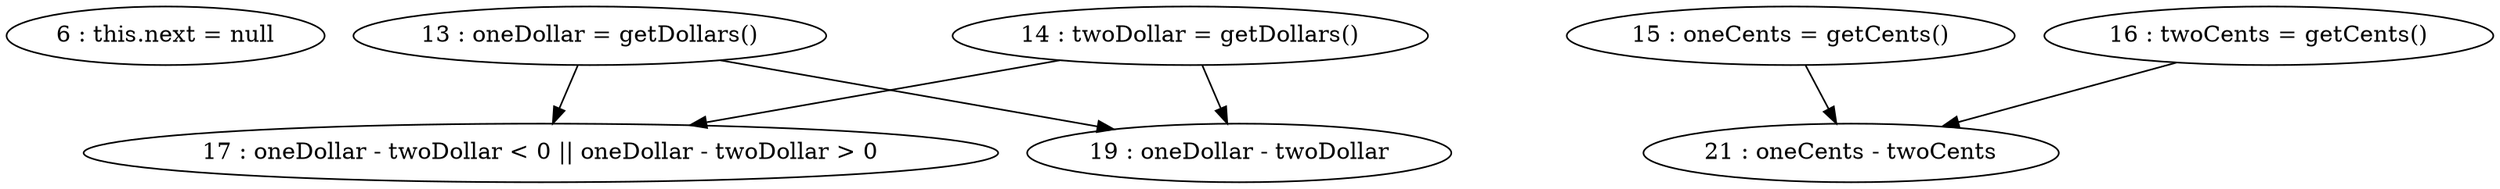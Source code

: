 digraph G {
"6 : this.next = null"
"13 : oneDollar = getDollars()"
"13 : oneDollar = getDollars()" -> "17 : oneDollar - twoDollar < 0 || oneDollar - twoDollar > 0"
"13 : oneDollar = getDollars()" -> "19 : oneDollar - twoDollar"
"14 : twoDollar = getDollars()"
"14 : twoDollar = getDollars()" -> "17 : oneDollar - twoDollar < 0 || oneDollar - twoDollar > 0"
"14 : twoDollar = getDollars()" -> "19 : oneDollar - twoDollar"
"15 : oneCents = getCents()"
"15 : oneCents = getCents()" -> "21 : oneCents - twoCents"
"16 : twoCents = getCents()"
"16 : twoCents = getCents()" -> "21 : oneCents - twoCents"
"17 : oneDollar - twoDollar < 0 || oneDollar - twoDollar > 0"
"19 : oneDollar - twoDollar"
"21 : oneCents - twoCents"
}